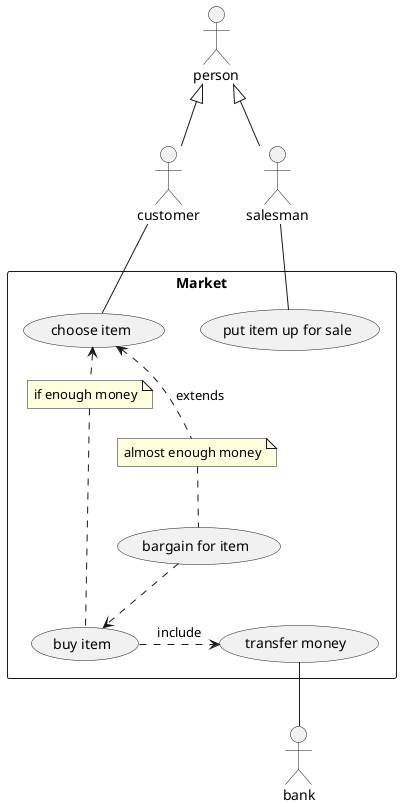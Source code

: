 @startuml Market

actor person

actor customer
actor salesman 
actor bank

person <|-- customer
person <|-- salesman

rectangle "Market" {

    (buy item) 
    (bargain for item)
    (put item up for sale)
    (transfer money)
    (choose item)

    note "if enough money" as buyNote
    note "almost enough money" as bargainNote
    :customer: -- (choose item) 
    :salesman: -- (put item up for sale)
    
    buyNote .. (buy item)
    (choose item) <. buyNote : extends

    bargainNote .. (bargain for item) 
    (choose item) <.. bargainNote : extends

    (bargain for item) ..> (buy item)




    (buy item) .> (transfer money) : include 

    (transfer money) -- bank


}

@enduml
